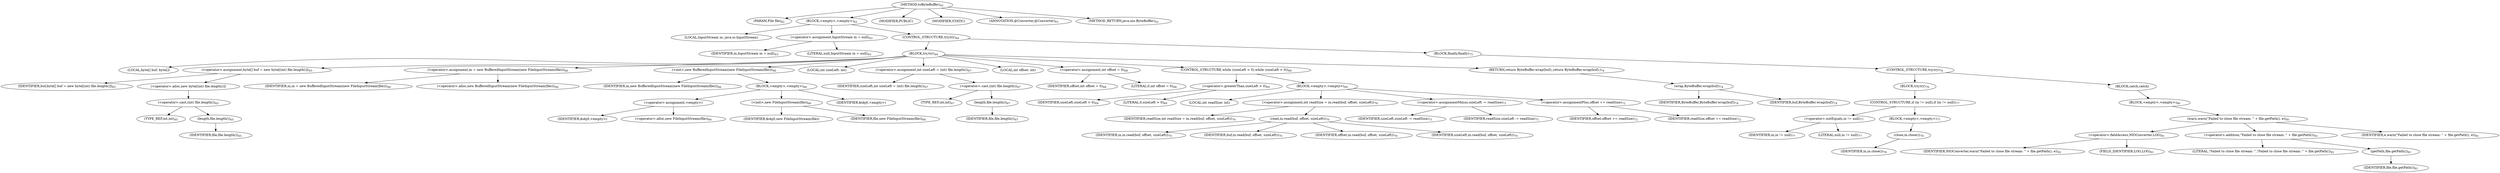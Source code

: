 digraph "toByteBuffer" {  
"60" [label = <(METHOD,toByteBuffer)<SUB>61</SUB>> ]
"61" [label = <(PARAM,File file)<SUB>62</SUB>> ]
"62" [label = <(BLOCK,&lt;empty&gt;,&lt;empty&gt;)<SUB>62</SUB>> ]
"4" [label = <(LOCAL,InputStream in: java.io.InputStream)> ]
"63" [label = <(&lt;operator&gt;.assignment,InputStream in = null)<SUB>63</SUB>> ]
"64" [label = <(IDENTIFIER,in,InputStream in = null)<SUB>63</SUB>> ]
"65" [label = <(LITERAL,null,InputStream in = null)<SUB>63</SUB>> ]
"66" [label = <(CONTROL_STRUCTURE,try,try)<SUB>64</SUB>> ]
"67" [label = <(BLOCK,try,try)<SUB>64</SUB>> ]
"68" [label = <(LOCAL,byte[] buf: byte[])> ]
"69" [label = <(&lt;operator&gt;.assignment,byte[] buf = new byte[(int) file.length()])<SUB>65</SUB>> ]
"70" [label = <(IDENTIFIER,buf,byte[] buf = new byte[(int) file.length()])<SUB>65</SUB>> ]
"71" [label = <(&lt;operator&gt;.alloc,new byte[(int) file.length()])> ]
"72" [label = <(&lt;operator&gt;.cast,(int) file.length())<SUB>65</SUB>> ]
"73" [label = <(TYPE_REF,int,int)<SUB>65</SUB>> ]
"74" [label = <(length,file.length())<SUB>65</SUB>> ]
"75" [label = <(IDENTIFIER,file,file.length())<SUB>65</SUB>> ]
"76" [label = <(&lt;operator&gt;.assignment,in = new BufferedInputStream(new FileInputStream(file)))<SUB>66</SUB>> ]
"77" [label = <(IDENTIFIER,in,in = new BufferedInputStream(new FileInputStream(file)))<SUB>66</SUB>> ]
"78" [label = <(&lt;operator&gt;.alloc,new BufferedInputStream(new FileInputStream(file)))<SUB>66</SUB>> ]
"79" [label = <(&lt;init&gt;,new BufferedInputStream(new FileInputStream(file)))<SUB>66</SUB>> ]
"3" [label = <(IDENTIFIER,in,new BufferedInputStream(new FileInputStream(file)))<SUB>66</SUB>> ]
"80" [label = <(BLOCK,&lt;empty&gt;,&lt;empty&gt;)<SUB>66</SUB>> ]
"81" [label = <(&lt;operator&gt;.assignment,&lt;empty&gt;)> ]
"82" [label = <(IDENTIFIER,$obj0,&lt;empty&gt;)> ]
"83" [label = <(&lt;operator&gt;.alloc,new FileInputStream(file))<SUB>66</SUB>> ]
"84" [label = <(&lt;init&gt;,new FileInputStream(file))<SUB>66</SUB>> ]
"85" [label = <(IDENTIFIER,$obj0,new FileInputStream(file))> ]
"86" [label = <(IDENTIFIER,file,new FileInputStream(file))<SUB>66</SUB>> ]
"87" [label = <(IDENTIFIER,$obj0,&lt;empty&gt;)> ]
"88" [label = <(LOCAL,int sizeLeft: int)> ]
"89" [label = <(&lt;operator&gt;.assignment,int sizeLeft = (int) file.length())<SUB>67</SUB>> ]
"90" [label = <(IDENTIFIER,sizeLeft,int sizeLeft = (int) file.length())<SUB>67</SUB>> ]
"91" [label = <(&lt;operator&gt;.cast,(int) file.length())<SUB>67</SUB>> ]
"92" [label = <(TYPE_REF,int,int)<SUB>67</SUB>> ]
"93" [label = <(length,file.length())<SUB>67</SUB>> ]
"94" [label = <(IDENTIFIER,file,file.length())<SUB>67</SUB>> ]
"95" [label = <(LOCAL,int offset: int)> ]
"96" [label = <(&lt;operator&gt;.assignment,int offset = 0)<SUB>68</SUB>> ]
"97" [label = <(IDENTIFIER,offset,int offset = 0)<SUB>68</SUB>> ]
"98" [label = <(LITERAL,0,int offset = 0)<SUB>68</SUB>> ]
"99" [label = <(CONTROL_STRUCTURE,while (sizeLeft &gt; 0),while (sizeLeft &gt; 0))<SUB>69</SUB>> ]
"100" [label = <(&lt;operator&gt;.greaterThan,sizeLeft &gt; 0)<SUB>69</SUB>> ]
"101" [label = <(IDENTIFIER,sizeLeft,sizeLeft &gt; 0)<SUB>69</SUB>> ]
"102" [label = <(LITERAL,0,sizeLeft &gt; 0)<SUB>69</SUB>> ]
"103" [label = <(BLOCK,&lt;empty&gt;,&lt;empty&gt;)<SUB>69</SUB>> ]
"104" [label = <(LOCAL,int readSize: int)> ]
"105" [label = <(&lt;operator&gt;.assignment,int readSize = in.read(buf, offset, sizeLeft))<SUB>70</SUB>> ]
"106" [label = <(IDENTIFIER,readSize,int readSize = in.read(buf, offset, sizeLeft))<SUB>70</SUB>> ]
"107" [label = <(read,in.read(buf, offset, sizeLeft))<SUB>70</SUB>> ]
"108" [label = <(IDENTIFIER,in,in.read(buf, offset, sizeLeft))<SUB>70</SUB>> ]
"109" [label = <(IDENTIFIER,buf,in.read(buf, offset, sizeLeft))<SUB>70</SUB>> ]
"110" [label = <(IDENTIFIER,offset,in.read(buf, offset, sizeLeft))<SUB>70</SUB>> ]
"111" [label = <(IDENTIFIER,sizeLeft,in.read(buf, offset, sizeLeft))<SUB>70</SUB>> ]
"112" [label = <(&lt;operator&gt;.assignmentMinus,sizeLeft -= readSize)<SUB>71</SUB>> ]
"113" [label = <(IDENTIFIER,sizeLeft,sizeLeft -= readSize)<SUB>71</SUB>> ]
"114" [label = <(IDENTIFIER,readSize,sizeLeft -= readSize)<SUB>71</SUB>> ]
"115" [label = <(&lt;operator&gt;.assignmentPlus,offset += readSize)<SUB>72</SUB>> ]
"116" [label = <(IDENTIFIER,offset,offset += readSize)<SUB>72</SUB>> ]
"117" [label = <(IDENTIFIER,readSize,offset += readSize)<SUB>72</SUB>> ]
"118" [label = <(RETURN,return ByteBuffer.wrap(buf);,return ByteBuffer.wrap(buf);)<SUB>74</SUB>> ]
"119" [label = <(wrap,ByteBuffer.wrap(buf))<SUB>74</SUB>> ]
"120" [label = <(IDENTIFIER,ByteBuffer,ByteBuffer.wrap(buf))<SUB>74</SUB>> ]
"121" [label = <(IDENTIFIER,buf,ByteBuffer.wrap(buf))<SUB>74</SUB>> ]
"122" [label = <(BLOCK,finally,finally)<SUB>75</SUB>> ]
"123" [label = <(CONTROL_STRUCTURE,try,try)<SUB>76</SUB>> ]
"124" [label = <(BLOCK,try,try)<SUB>76</SUB>> ]
"125" [label = <(CONTROL_STRUCTURE,if (in != null),if (in != null))<SUB>77</SUB>> ]
"126" [label = <(&lt;operator&gt;.notEquals,in != null)<SUB>77</SUB>> ]
"127" [label = <(IDENTIFIER,in,in != null)<SUB>77</SUB>> ]
"128" [label = <(LITERAL,null,in != null)<SUB>77</SUB>> ]
"129" [label = <(BLOCK,&lt;empty&gt;,&lt;empty&gt;)<SUB>77</SUB>> ]
"130" [label = <(close,in.close())<SUB>78</SUB>> ]
"131" [label = <(IDENTIFIER,in,in.close())<SUB>78</SUB>> ]
"132" [label = <(BLOCK,catch,catch)> ]
"133" [label = <(BLOCK,&lt;empty&gt;,&lt;empty&gt;)<SUB>80</SUB>> ]
"134" [label = <(warn,warn(&quot;Failed to close file stream: &quot; + file.getPath(), e))<SUB>81</SUB>> ]
"135" [label = <(&lt;operator&gt;.fieldAccess,NIOConverter.LOG)<SUB>81</SUB>> ]
"136" [label = <(IDENTIFIER,NIOConverter,warn(&quot;Failed to close file stream: &quot; + file.getPath(), e))<SUB>81</SUB>> ]
"137" [label = <(FIELD_IDENTIFIER,LOG,LOG)<SUB>81</SUB>> ]
"138" [label = <(&lt;operator&gt;.addition,&quot;Failed to close file stream: &quot; + file.getPath())<SUB>81</SUB>> ]
"139" [label = <(LITERAL,&quot;Failed to close file stream: &quot;,&quot;Failed to close file stream: &quot; + file.getPath())<SUB>81</SUB>> ]
"140" [label = <(getPath,file.getPath())<SUB>81</SUB>> ]
"141" [label = <(IDENTIFIER,file,file.getPath())<SUB>81</SUB>> ]
"142" [label = <(IDENTIFIER,e,warn(&quot;Failed to close file stream: &quot; + file.getPath(), e))<SUB>81</SUB>> ]
"143" [label = <(MODIFIER,PUBLIC)> ]
"144" [label = <(MODIFIER,STATIC)> ]
"145" [label = <(ANNOTATION,@Converter,@Converter)<SUB>61</SUB>> ]
"146" [label = <(METHOD_RETURN,java.nio.ByteBuffer)<SUB>62</SUB>> ]
  "60" -> "61" 
  "60" -> "62" 
  "60" -> "143" 
  "60" -> "144" 
  "60" -> "145" 
  "60" -> "146" 
  "62" -> "4" 
  "62" -> "63" 
  "62" -> "66" 
  "63" -> "64" 
  "63" -> "65" 
  "66" -> "67" 
  "66" -> "122" 
  "67" -> "68" 
  "67" -> "69" 
  "67" -> "76" 
  "67" -> "79" 
  "67" -> "88" 
  "67" -> "89" 
  "67" -> "95" 
  "67" -> "96" 
  "67" -> "99" 
  "67" -> "118" 
  "69" -> "70" 
  "69" -> "71" 
  "71" -> "72" 
  "72" -> "73" 
  "72" -> "74" 
  "74" -> "75" 
  "76" -> "77" 
  "76" -> "78" 
  "79" -> "3" 
  "79" -> "80" 
  "80" -> "81" 
  "80" -> "84" 
  "80" -> "87" 
  "81" -> "82" 
  "81" -> "83" 
  "84" -> "85" 
  "84" -> "86" 
  "89" -> "90" 
  "89" -> "91" 
  "91" -> "92" 
  "91" -> "93" 
  "93" -> "94" 
  "96" -> "97" 
  "96" -> "98" 
  "99" -> "100" 
  "99" -> "103" 
  "100" -> "101" 
  "100" -> "102" 
  "103" -> "104" 
  "103" -> "105" 
  "103" -> "112" 
  "103" -> "115" 
  "105" -> "106" 
  "105" -> "107" 
  "107" -> "108" 
  "107" -> "109" 
  "107" -> "110" 
  "107" -> "111" 
  "112" -> "113" 
  "112" -> "114" 
  "115" -> "116" 
  "115" -> "117" 
  "118" -> "119" 
  "119" -> "120" 
  "119" -> "121" 
  "122" -> "123" 
  "123" -> "124" 
  "123" -> "132" 
  "124" -> "125" 
  "125" -> "126" 
  "125" -> "129" 
  "126" -> "127" 
  "126" -> "128" 
  "129" -> "130" 
  "130" -> "131" 
  "132" -> "133" 
  "133" -> "134" 
  "134" -> "135" 
  "134" -> "138" 
  "134" -> "142" 
  "135" -> "136" 
  "135" -> "137" 
  "138" -> "139" 
  "138" -> "140" 
  "140" -> "141" 
}
